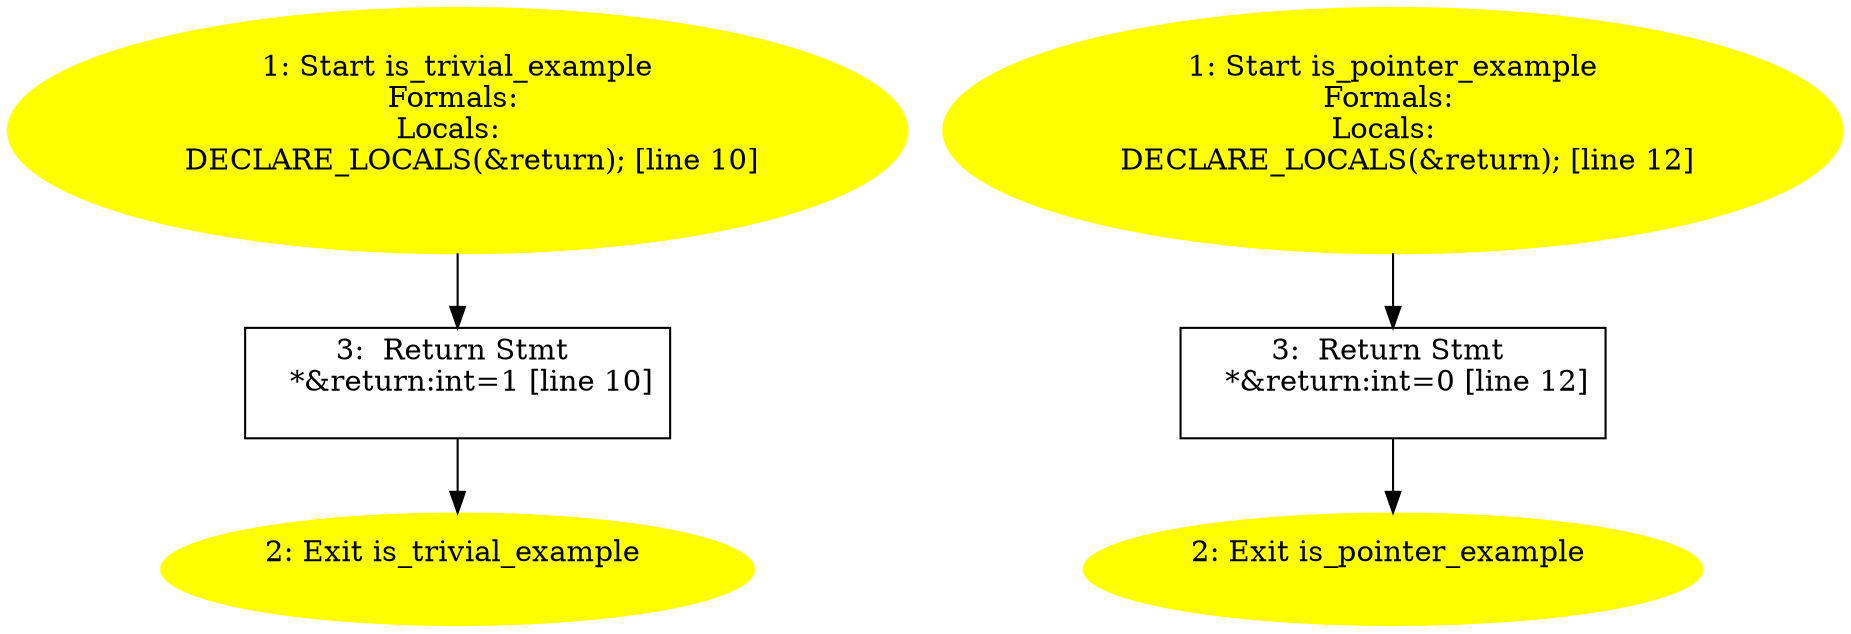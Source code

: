 /* @generated */
digraph iCFG {
"is_trivial_example{d41d8cd98f00b204e9800998ecf8427e_Z18is_trivial_examplev}.a376ea8b8aa281541835e3ee803697fb_1" [label="1: Start is_trivial_example\nFormals: \nLocals:  \n   DECLARE_LOCALS(&return); [line 10]\n " color=yellow style=filled]
	

	 "is_trivial_example{d41d8cd98f00b204e9800998ecf8427e_Z18is_trivial_examplev}.a376ea8b8aa281541835e3ee803697fb_1" -> "is_trivial_example{d41d8cd98f00b204e9800998ecf8427e_Z18is_trivial_examplev}.a376ea8b8aa281541835e3ee803697fb_3" ;
"is_trivial_example{d41d8cd98f00b204e9800998ecf8427e_Z18is_trivial_examplev}.a376ea8b8aa281541835e3ee803697fb_2" [label="2: Exit is_trivial_example \n  " color=yellow style=filled]
	

"is_trivial_example{d41d8cd98f00b204e9800998ecf8427e_Z18is_trivial_examplev}.a376ea8b8aa281541835e3ee803697fb_3" [label="3:  Return Stmt \n   *&return:int=1 [line 10]\n " shape="box"]
	

	 "is_trivial_example{d41d8cd98f00b204e9800998ecf8427e_Z18is_trivial_examplev}.a376ea8b8aa281541835e3ee803697fb_3" -> "is_trivial_example{d41d8cd98f00b204e9800998ecf8427e_Z18is_trivial_examplev}.a376ea8b8aa281541835e3ee803697fb_2" ;
"is_pointer_example{d41d8cd98f00b204e9800998ecf8427e_Z18is_pointer_examplev}.47c0e3b14c3c00d85ae198b4a6682790_1" [label="1: Start is_pointer_example\nFormals: \nLocals:  \n   DECLARE_LOCALS(&return); [line 12]\n " color=yellow style=filled]
	

	 "is_pointer_example{d41d8cd98f00b204e9800998ecf8427e_Z18is_pointer_examplev}.47c0e3b14c3c00d85ae198b4a6682790_1" -> "is_pointer_example{d41d8cd98f00b204e9800998ecf8427e_Z18is_pointer_examplev}.47c0e3b14c3c00d85ae198b4a6682790_3" ;
"is_pointer_example{d41d8cd98f00b204e9800998ecf8427e_Z18is_pointer_examplev}.47c0e3b14c3c00d85ae198b4a6682790_2" [label="2: Exit is_pointer_example \n  " color=yellow style=filled]
	

"is_pointer_example{d41d8cd98f00b204e9800998ecf8427e_Z18is_pointer_examplev}.47c0e3b14c3c00d85ae198b4a6682790_3" [label="3:  Return Stmt \n   *&return:int=0 [line 12]\n " shape="box"]
	

	 "is_pointer_example{d41d8cd98f00b204e9800998ecf8427e_Z18is_pointer_examplev}.47c0e3b14c3c00d85ae198b4a6682790_3" -> "is_pointer_example{d41d8cd98f00b204e9800998ecf8427e_Z18is_pointer_examplev}.47c0e3b14c3c00d85ae198b4a6682790_2" ;
}

